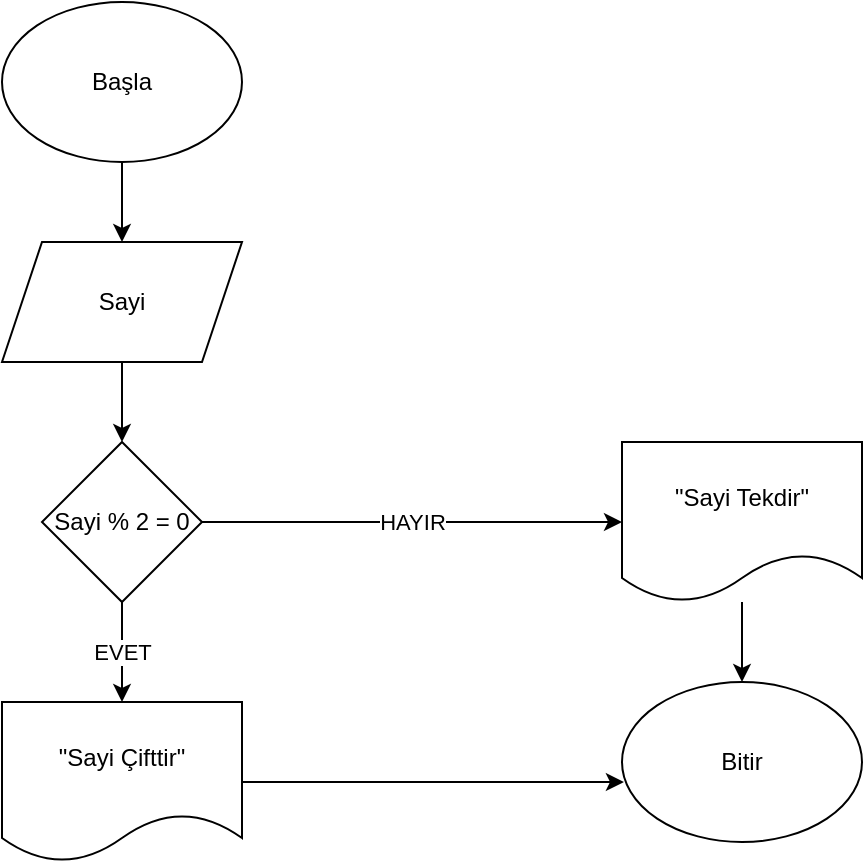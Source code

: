 <mxfile version="15.1.1" type="github">
  <diagram id="r7M4XbXNUUqRg4bWQvlL" name="Page-1">
    <mxGraphModel dx="868" dy="482" grid="1" gridSize="10" guides="1" tooltips="1" connect="1" arrows="1" fold="1" page="1" pageScale="1" pageWidth="827" pageHeight="1169" math="0" shadow="0">
      <root>
        <mxCell id="0" />
        <mxCell id="1" parent="0" />
        <mxCell id="Ppx2RSebz3chZzkmg-xU-12" value="" style="edgeStyle=orthogonalEdgeStyle;rounded=0;orthogonalLoop=1;jettySize=auto;html=1;" edge="1" parent="1" source="Ppx2RSebz3chZzkmg-xU-1" target="Ppx2RSebz3chZzkmg-xU-2">
          <mxGeometry relative="1" as="geometry" />
        </mxCell>
        <mxCell id="Ppx2RSebz3chZzkmg-xU-1" value="Başla" style="ellipse;whiteSpace=wrap;html=1;" vertex="1" parent="1">
          <mxGeometry x="240" y="50" width="120" height="80" as="geometry" />
        </mxCell>
        <mxCell id="Ppx2RSebz3chZzkmg-xU-11" value="" style="edgeStyle=orthogonalEdgeStyle;rounded=0;orthogonalLoop=1;jettySize=auto;html=1;" edge="1" parent="1" source="Ppx2RSebz3chZzkmg-xU-2" target="Ppx2RSebz3chZzkmg-xU-3">
          <mxGeometry relative="1" as="geometry" />
        </mxCell>
        <mxCell id="Ppx2RSebz3chZzkmg-xU-2" value="Sayi" style="shape=parallelogram;perimeter=parallelogramPerimeter;whiteSpace=wrap;html=1;fixedSize=1;" vertex="1" parent="1">
          <mxGeometry x="240" y="170" width="120" height="60" as="geometry" />
        </mxCell>
        <mxCell id="Ppx2RSebz3chZzkmg-xU-10" value="EVET" style="edgeStyle=orthogonalEdgeStyle;rounded=0;orthogonalLoop=1;jettySize=auto;html=1;" edge="1" parent="1" source="Ppx2RSebz3chZzkmg-xU-3" target="Ppx2RSebz3chZzkmg-xU-4">
          <mxGeometry relative="1" as="geometry" />
        </mxCell>
        <mxCell id="Ppx2RSebz3chZzkmg-xU-13" value="HAYIR" style="edgeStyle=orthogonalEdgeStyle;rounded=0;orthogonalLoop=1;jettySize=auto;html=1;entryX=0;entryY=0.5;entryDx=0;entryDy=0;" edge="1" parent="1" source="Ppx2RSebz3chZzkmg-xU-3" target="Ppx2RSebz3chZzkmg-xU-5">
          <mxGeometry relative="1" as="geometry" />
        </mxCell>
        <mxCell id="Ppx2RSebz3chZzkmg-xU-3" value="Sayi % 2 = 0" style="rhombus;whiteSpace=wrap;html=1;" vertex="1" parent="1">
          <mxGeometry x="260" y="270" width="80" height="80" as="geometry" />
        </mxCell>
        <mxCell id="Ppx2RSebz3chZzkmg-xU-9" style="edgeStyle=orthogonalEdgeStyle;rounded=0;orthogonalLoop=1;jettySize=auto;html=1;entryX=0.008;entryY=0.625;entryDx=0;entryDy=0;entryPerimeter=0;" edge="1" parent="1" source="Ppx2RSebz3chZzkmg-xU-4" target="Ppx2RSebz3chZzkmg-xU-6">
          <mxGeometry relative="1" as="geometry" />
        </mxCell>
        <mxCell id="Ppx2RSebz3chZzkmg-xU-4" value="&quot;Sayi Çifttir&quot;" style="shape=document;whiteSpace=wrap;html=1;boundedLbl=1;" vertex="1" parent="1">
          <mxGeometry x="240" y="400" width="120" height="80" as="geometry" />
        </mxCell>
        <mxCell id="Ppx2RSebz3chZzkmg-xU-14" value="" style="edgeStyle=orthogonalEdgeStyle;rounded=0;orthogonalLoop=1;jettySize=auto;html=1;" edge="1" parent="1" source="Ppx2RSebz3chZzkmg-xU-5" target="Ppx2RSebz3chZzkmg-xU-6">
          <mxGeometry relative="1" as="geometry" />
        </mxCell>
        <mxCell id="Ppx2RSebz3chZzkmg-xU-5" value="&quot;Sayi Tekdir&quot;" style="shape=document;whiteSpace=wrap;html=1;boundedLbl=1;" vertex="1" parent="1">
          <mxGeometry x="550" y="270" width="120" height="80" as="geometry" />
        </mxCell>
        <mxCell id="Ppx2RSebz3chZzkmg-xU-6" value="Bitir" style="ellipse;whiteSpace=wrap;html=1;" vertex="1" parent="1">
          <mxGeometry x="550" y="390" width="120" height="80" as="geometry" />
        </mxCell>
      </root>
    </mxGraphModel>
  </diagram>
</mxfile>
